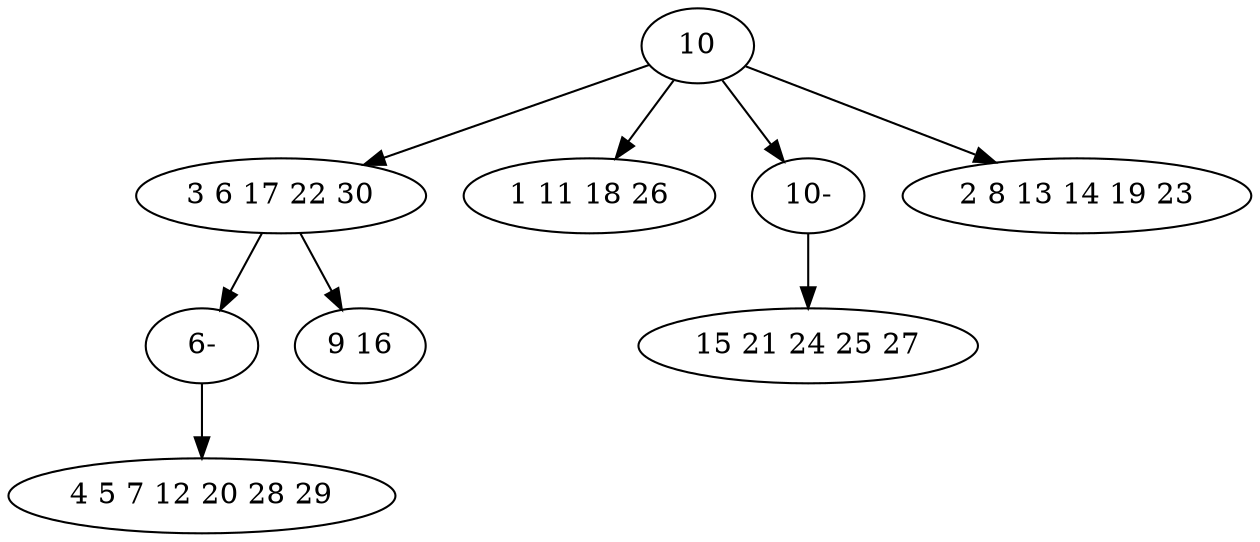 digraph true_tree {
	"0" -> "1"
	"1" -> "8"
	"0" -> "3"
	"0" -> "7"
	"0" -> "5"
	"1" -> "6"
	"7" -> "4"
	"8" -> "2"
	"0" [label="10"];
	"1" [label="3 6 17 22 30"];
	"2" [label="4 5 7 12 20 28 29"];
	"3" [label="1 11 18 26"];
	"4" [label="15 21 24 25 27"];
	"5" [label="2 8 13 14 19 23"];
	"6" [label="9 16"];
	"7" [label="10-"];
	"8" [label="6-"];
}
